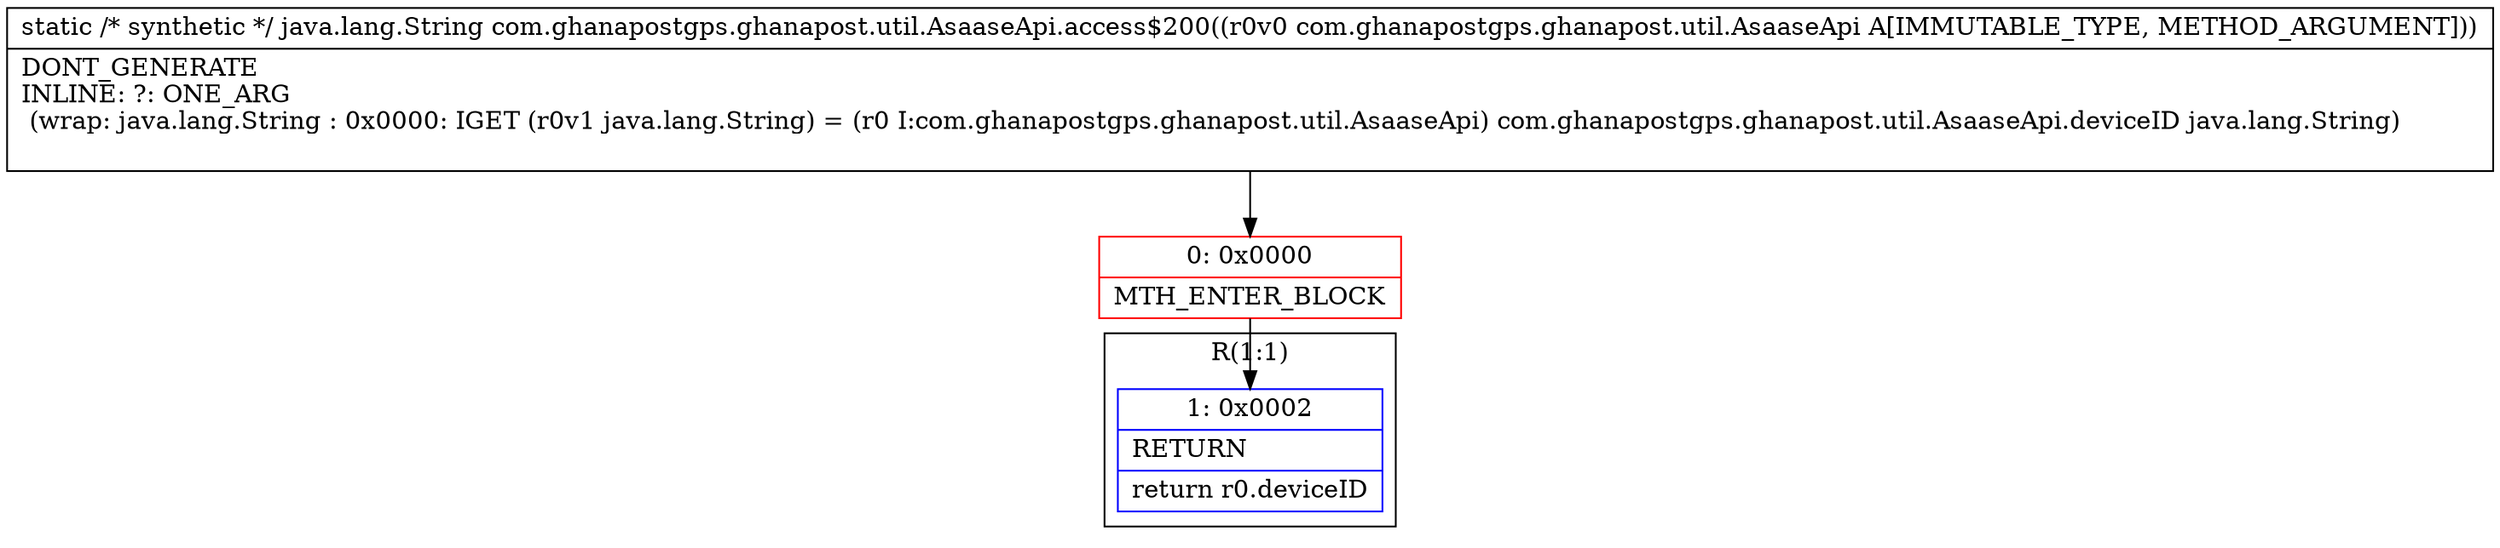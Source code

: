 digraph "CFG forcom.ghanapostgps.ghanapost.util.AsaaseApi.access$200(Lcom\/ghanapostgps\/ghanapost\/util\/AsaaseApi;)Ljava\/lang\/String;" {
subgraph cluster_Region_1673908013 {
label = "R(1:1)";
node [shape=record,color=blue];
Node_1 [shape=record,label="{1\:\ 0x0002|RETURN\l|return r0.deviceID\l}"];
}
Node_0 [shape=record,color=red,label="{0\:\ 0x0000|MTH_ENTER_BLOCK\l}"];
MethodNode[shape=record,label="{static \/* synthetic *\/ java.lang.String com.ghanapostgps.ghanapost.util.AsaaseApi.access$200((r0v0 com.ghanapostgps.ghanapost.util.AsaaseApi A[IMMUTABLE_TYPE, METHOD_ARGUMENT]))  | DONT_GENERATE\lINLINE: ?: ONE_ARG  \l  (wrap: java.lang.String : 0x0000: IGET  (r0v1 java.lang.String) = (r0 I:com.ghanapostgps.ghanapost.util.AsaaseApi) com.ghanapostgps.ghanapost.util.AsaaseApi.deviceID java.lang.String)\l\l}"];
MethodNode -> Node_0;
Node_0 -> Node_1;
}

